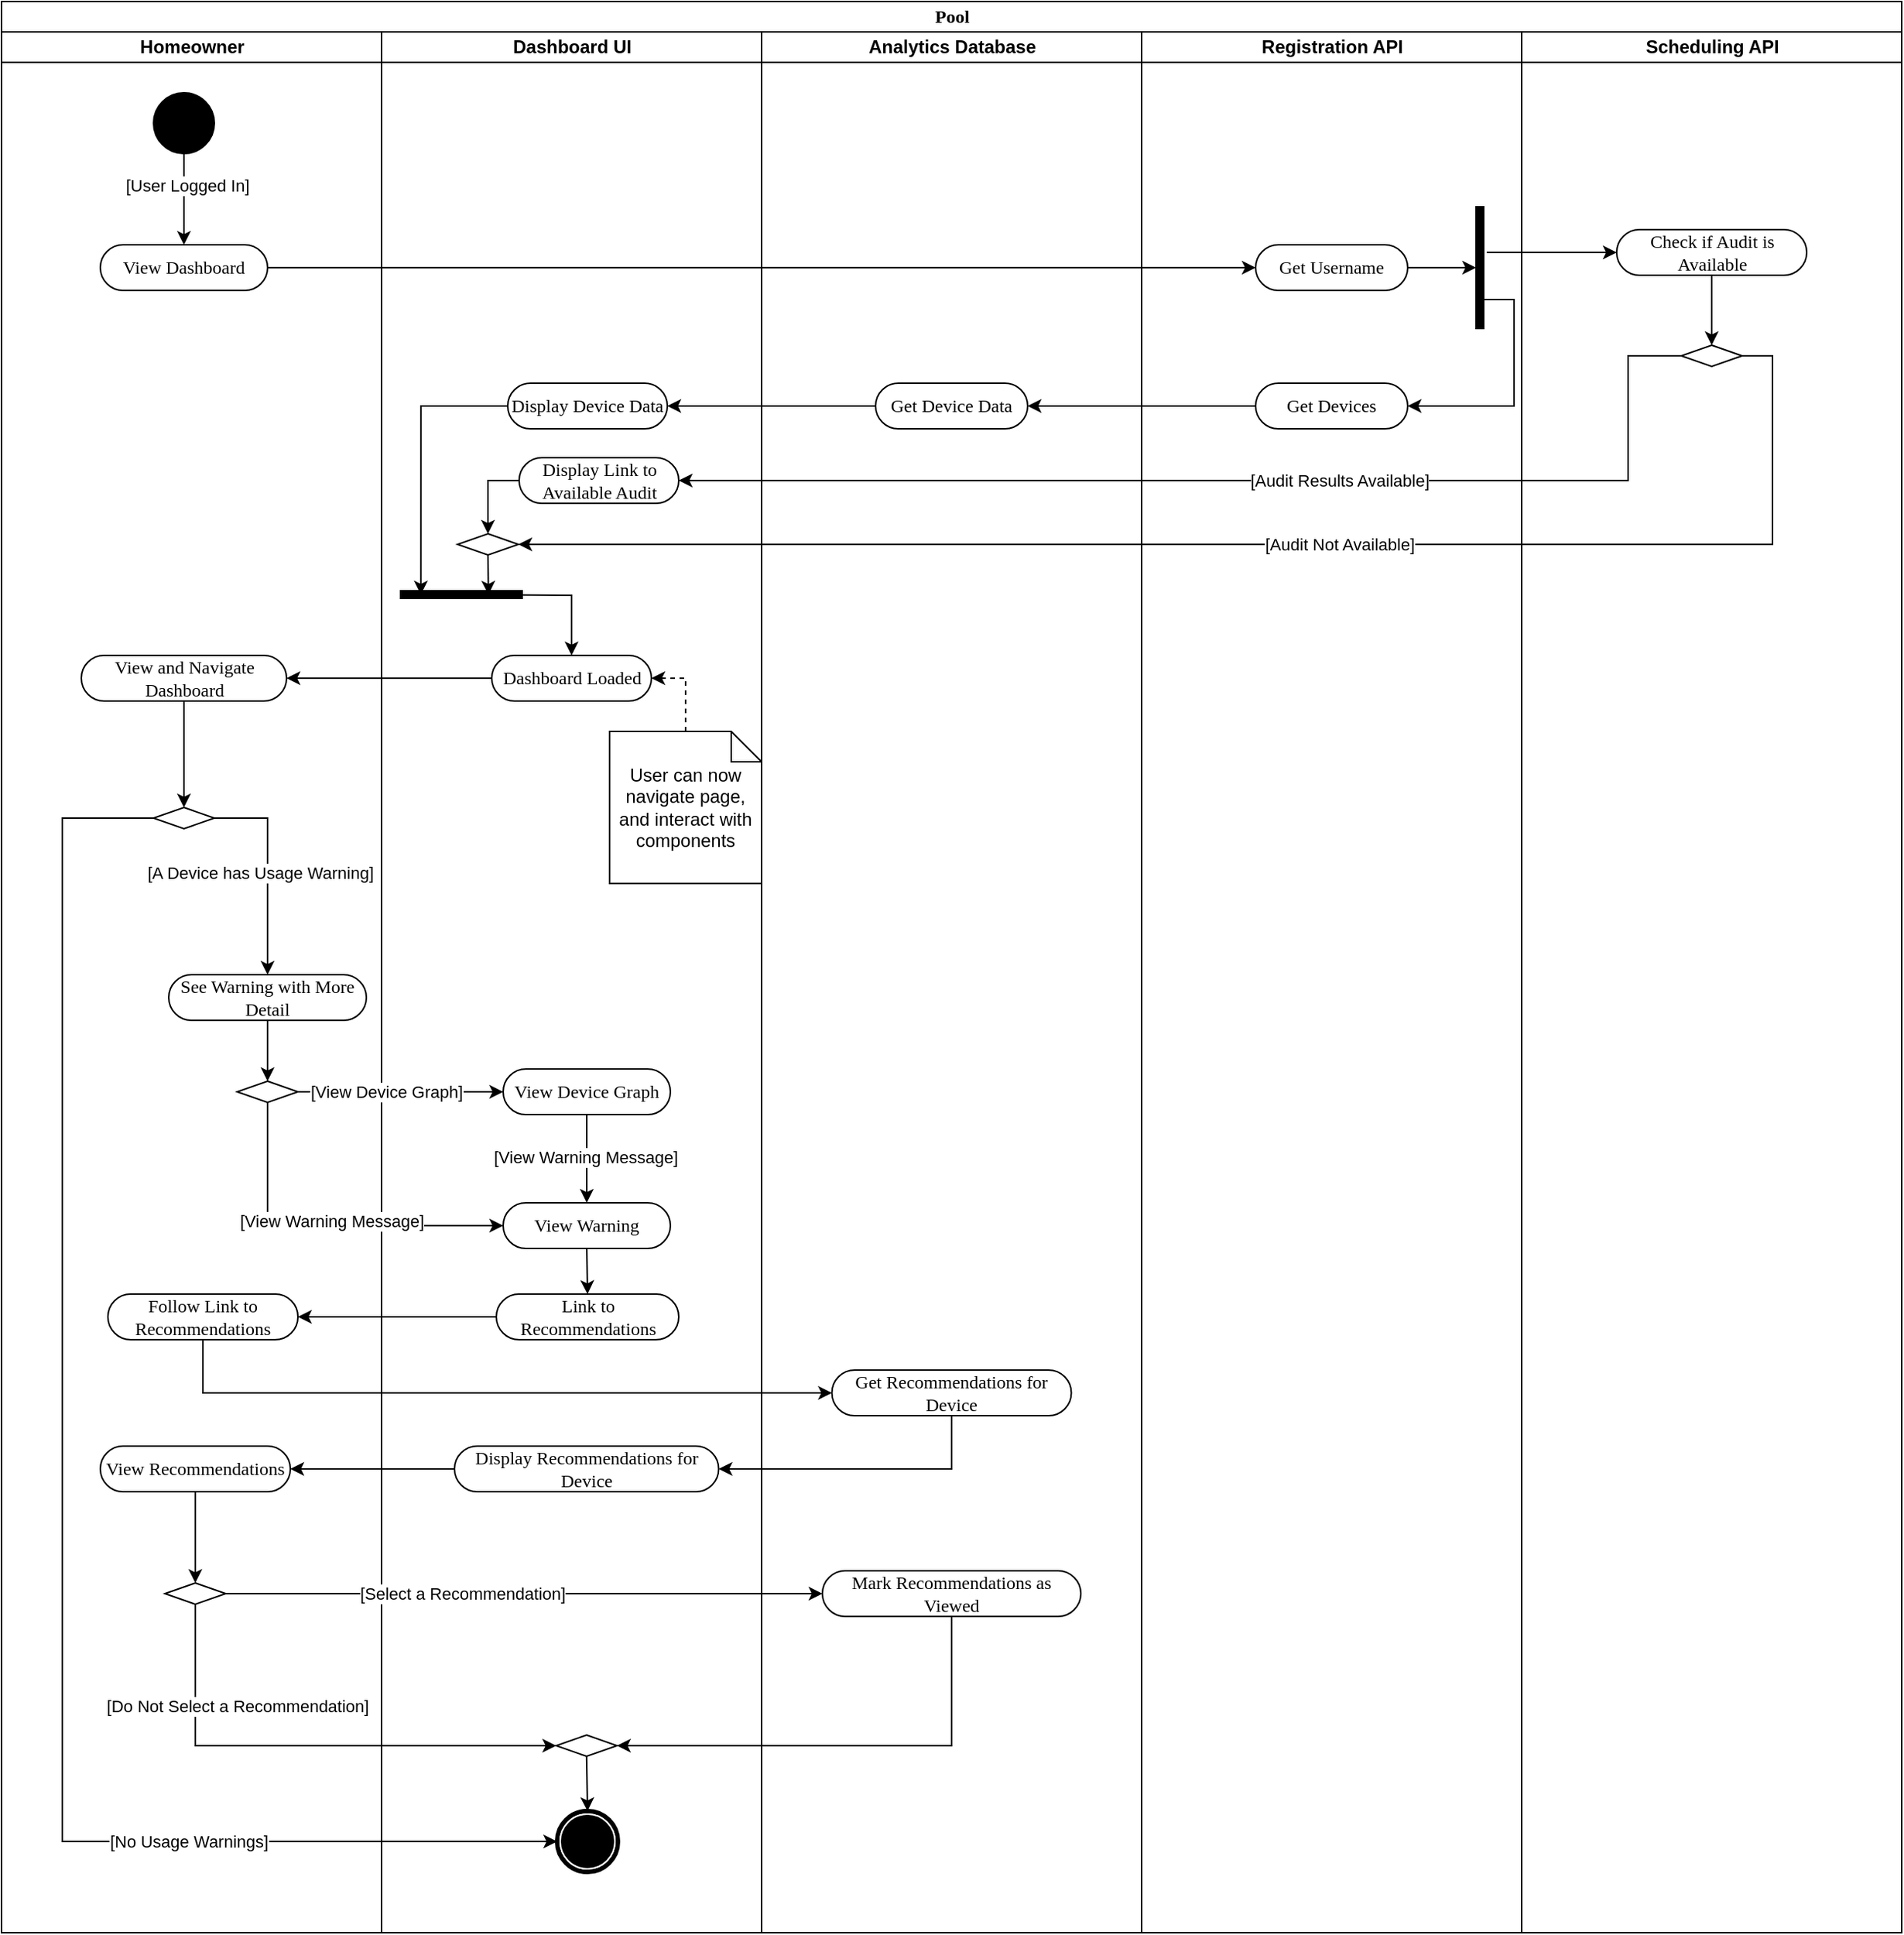 <mxfile version="22.0.8" type="github">
  <diagram name="Page-1" id="0783ab3e-0a74-02c8-0abd-f7b4e66b4bec">
    <mxGraphModel dx="1593" dy="820" grid="1" gridSize="10" guides="1" tooltips="1" connect="1" arrows="1" fold="1" page="1" pageScale="1" pageWidth="850" pageHeight="1100" background="none" math="0" shadow="0">
      <root>
        <mxCell id="0" />
        <mxCell id="1" parent="0" />
        <mxCell id="1c1d494c118603dd-1" value="Pool" style="swimlane;html=1;childLayout=stackLayout;startSize=20;rounded=0;shadow=0;comic=0;labelBackgroundColor=none;strokeWidth=1;fontFamily=Verdana;fontSize=12;align=center;" parent="1" vertex="1">
          <mxGeometry x="40" y="20" width="1250" height="1270" as="geometry" />
        </mxCell>
        <mxCell id="1c1d494c118603dd-2" value="Homeowner" style="swimlane;html=1;startSize=20;" parent="1c1d494c118603dd-1" vertex="1">
          <mxGeometry y="20" width="250" height="1250" as="geometry" />
        </mxCell>
        <mxCell id="aOfRyr6UJCpSdVYeR-or-36" style="edgeStyle=orthogonalEdgeStyle;rounded=0;orthogonalLoop=1;jettySize=auto;html=1;exitX=0.5;exitY=1;exitDx=0;exitDy=0;entryX=0.5;entryY=0;entryDx=0;entryDy=0;" edge="1" parent="1c1d494c118603dd-2" source="60571a20871a0731-4" target="aOfRyr6UJCpSdVYeR-or-33">
          <mxGeometry relative="1" as="geometry" />
        </mxCell>
        <mxCell id="aOfRyr6UJCpSdVYeR-or-38" value="[User Logged In]" style="edgeLabel;html=1;align=center;verticalAlign=middle;resizable=0;points=[];" vertex="1" connectable="0" parent="aOfRyr6UJCpSdVYeR-or-36">
          <mxGeometry x="-0.3" y="2" relative="1" as="geometry">
            <mxPoint as="offset" />
          </mxGeometry>
        </mxCell>
        <mxCell id="60571a20871a0731-4" value="" style="ellipse;whiteSpace=wrap;html=1;rounded=0;shadow=0;comic=0;labelBackgroundColor=none;strokeWidth=1;fillColor=#000000;fontFamily=Verdana;fontSize=12;align=center;" parent="1c1d494c118603dd-2" vertex="1">
          <mxGeometry x="100" y="40" width="40" height="40" as="geometry" />
        </mxCell>
        <mxCell id="aOfRyr6UJCpSdVYeR-or-33" value="View Dashboard" style="rounded=1;whiteSpace=wrap;html=1;shadow=0;comic=0;labelBackgroundColor=none;strokeWidth=1;fontFamily=Verdana;fontSize=12;align=center;arcSize=50;" vertex="1" parent="1c1d494c118603dd-2">
          <mxGeometry x="65" y="140" width="110" height="30" as="geometry" />
        </mxCell>
        <mxCell id="aOfRyr6UJCpSdVYeR-or-82" style="edgeStyle=orthogonalEdgeStyle;rounded=0;orthogonalLoop=1;jettySize=auto;html=1;exitX=0.5;exitY=1;exitDx=0;exitDy=0;entryX=0.5;entryY=0;entryDx=0;entryDy=0;" edge="1" parent="1c1d494c118603dd-2" source="aOfRyr6UJCpSdVYeR-or-72" target="aOfRyr6UJCpSdVYeR-or-81">
          <mxGeometry relative="1" as="geometry" />
        </mxCell>
        <mxCell id="aOfRyr6UJCpSdVYeR-or-72" value="View and Navigate Dashboard" style="rounded=1;whiteSpace=wrap;html=1;shadow=0;comic=0;labelBackgroundColor=none;strokeWidth=1;fontFamily=Verdana;fontSize=12;align=center;arcSize=50;" vertex="1" parent="1c1d494c118603dd-2">
          <mxGeometry x="52.5" y="410" width="135" height="30" as="geometry" />
        </mxCell>
        <mxCell id="aOfRyr6UJCpSdVYeR-or-92" style="edgeStyle=orthogonalEdgeStyle;rounded=0;orthogonalLoop=1;jettySize=auto;html=1;exitX=0.5;exitY=1;exitDx=0;exitDy=0;entryX=0.5;entryY=0;entryDx=0;entryDy=0;" edge="1" parent="1c1d494c118603dd-2" source="aOfRyr6UJCpSdVYeR-or-80" target="aOfRyr6UJCpSdVYeR-or-88">
          <mxGeometry relative="1" as="geometry" />
        </mxCell>
        <mxCell id="aOfRyr6UJCpSdVYeR-or-80" value="See Warning with More Detail" style="rounded=1;whiteSpace=wrap;html=1;shadow=0;comic=0;labelBackgroundColor=none;strokeWidth=1;fontFamily=Verdana;fontSize=12;align=center;arcSize=50;" vertex="1" parent="1c1d494c118603dd-2">
          <mxGeometry x="110" y="620" width="130" height="30" as="geometry" />
        </mxCell>
        <mxCell id="aOfRyr6UJCpSdVYeR-or-84" style="edgeStyle=orthogonalEdgeStyle;rounded=0;orthogonalLoop=1;jettySize=auto;html=1;exitX=1;exitY=0.5;exitDx=0;exitDy=0;entryX=0.5;entryY=0;entryDx=0;entryDy=0;" edge="1" parent="1c1d494c118603dd-2" source="aOfRyr6UJCpSdVYeR-or-81" target="aOfRyr6UJCpSdVYeR-or-80">
          <mxGeometry relative="1" as="geometry" />
        </mxCell>
        <mxCell id="aOfRyr6UJCpSdVYeR-or-85" value="[A Device has Usage Warning]" style="edgeLabel;html=1;align=center;verticalAlign=middle;resizable=0;points=[];" vertex="1" connectable="0" parent="aOfRyr6UJCpSdVYeR-or-84">
          <mxGeometry x="0.029" y="3" relative="1" as="geometry">
            <mxPoint x="-8" as="offset" />
          </mxGeometry>
        </mxCell>
        <mxCell id="aOfRyr6UJCpSdVYeR-or-81" value="" style="rhombus;whiteSpace=wrap;html=1;" vertex="1" parent="1c1d494c118603dd-2">
          <mxGeometry x="100" y="510" width="40" height="14" as="geometry" />
        </mxCell>
        <mxCell id="aOfRyr6UJCpSdVYeR-or-88" value="" style="rhombus;whiteSpace=wrap;html=1;" vertex="1" parent="1c1d494c118603dd-2">
          <mxGeometry x="155" y="690" width="40" height="14" as="geometry" />
        </mxCell>
        <mxCell id="aOfRyr6UJCpSdVYeR-or-103" value="Follow Link to Recommendations" style="rounded=1;whiteSpace=wrap;html=1;shadow=0;comic=0;labelBackgroundColor=none;strokeWidth=1;fontFamily=Verdana;fontSize=12;align=center;arcSize=50;" vertex="1" parent="1c1d494c118603dd-2">
          <mxGeometry x="70" y="830" width="125" height="30" as="geometry" />
        </mxCell>
        <mxCell id="aOfRyr6UJCpSdVYeR-or-167" style="edgeStyle=orthogonalEdgeStyle;rounded=0;orthogonalLoop=1;jettySize=auto;html=1;exitX=0.5;exitY=1;exitDx=0;exitDy=0;entryX=0.5;entryY=0;entryDx=0;entryDy=0;" edge="1" parent="1c1d494c118603dd-2" source="aOfRyr6UJCpSdVYeR-or-162" target="aOfRyr6UJCpSdVYeR-or-164">
          <mxGeometry relative="1" as="geometry" />
        </mxCell>
        <mxCell id="aOfRyr6UJCpSdVYeR-or-162" value="View Recommendations" style="rounded=1;whiteSpace=wrap;html=1;shadow=0;comic=0;labelBackgroundColor=none;strokeWidth=1;fontFamily=Verdana;fontSize=12;align=center;arcSize=50;" vertex="1" parent="1c1d494c118603dd-2">
          <mxGeometry x="65" y="930" width="125" height="30" as="geometry" />
        </mxCell>
        <mxCell id="aOfRyr6UJCpSdVYeR-or-164" value="" style="rhombus;whiteSpace=wrap;html=1;" vertex="1" parent="1c1d494c118603dd-2">
          <mxGeometry x="107.5" y="1020" width="40" height="14" as="geometry" />
        </mxCell>
        <mxCell id="1c1d494c118603dd-3" value="Dashboard UI" style="swimlane;html=1;startSize=20;" parent="1c1d494c118603dd-1" vertex="1">
          <mxGeometry x="250" y="20" width="250" height="1250" as="geometry" />
        </mxCell>
        <mxCell id="60571a20871a0731-5" value="" style="shape=mxgraph.bpmn.shape;html=1;verticalLabelPosition=bottom;labelBackgroundColor=#ffffff;verticalAlign=top;perimeter=ellipsePerimeter;outline=end;symbol=terminate;rounded=0;shadow=0;comic=0;strokeWidth=1;fontFamily=Verdana;fontSize=12;align=center;" parent="1c1d494c118603dd-3" vertex="1">
          <mxGeometry x="115.5" y="1170" width="40" height="40" as="geometry" />
        </mxCell>
        <mxCell id="aOfRyr6UJCpSdVYeR-or-42" value="Display Device Data" style="rounded=1;whiteSpace=wrap;html=1;shadow=0;comic=0;labelBackgroundColor=none;strokeWidth=1;fontFamily=Verdana;fontSize=12;align=center;arcSize=50;" vertex="1" parent="1c1d494c118603dd-3">
          <mxGeometry x="83" y="231" width="105" height="30" as="geometry" />
        </mxCell>
        <mxCell id="aOfRyr6UJCpSdVYeR-or-178" style="edgeStyle=orthogonalEdgeStyle;rounded=0;orthogonalLoop=1;jettySize=auto;html=1;exitX=0;exitY=0.5;exitDx=0;exitDy=0;entryX=0.5;entryY=0;entryDx=0;entryDy=0;" edge="1" parent="1c1d494c118603dd-3" source="aOfRyr6UJCpSdVYeR-or-55" target="aOfRyr6UJCpSdVYeR-or-177">
          <mxGeometry relative="1" as="geometry" />
        </mxCell>
        <mxCell id="aOfRyr6UJCpSdVYeR-or-55" value="Display Link to Available Audit" style="rounded=1;whiteSpace=wrap;html=1;shadow=0;comic=0;labelBackgroundColor=none;strokeWidth=1;fontFamily=Verdana;fontSize=12;align=center;arcSize=50;" vertex="1" parent="1c1d494c118603dd-3">
          <mxGeometry x="90.5" y="280" width="105" height="30" as="geometry" />
        </mxCell>
        <mxCell id="aOfRyr6UJCpSdVYeR-or-60" value="" style="html=1;points=[];perimeter=orthogonalPerimeter;fillColor=strokeColor;rotation=90;" vertex="1" parent="1c1d494c118603dd-3">
          <mxGeometry x="50" y="330" width="5" height="80" as="geometry" />
        </mxCell>
        <mxCell id="aOfRyr6UJCpSdVYeR-or-66" style="edgeStyle=orthogonalEdgeStyle;rounded=0;orthogonalLoop=1;jettySize=auto;html=1;exitX=0.5;exitY=0;exitDx=0;exitDy=0;entryX=0.5;entryY=0;entryDx=0;entryDy=0;" edge="1" parent="1c1d494c118603dd-3" target="aOfRyr6UJCpSdVYeR-or-65">
          <mxGeometry relative="1" as="geometry">
            <mxPoint x="50" y="370" as="sourcePoint" />
          </mxGeometry>
        </mxCell>
        <mxCell id="aOfRyr6UJCpSdVYeR-or-65" value="Dashboard Loaded" style="rounded=1;whiteSpace=wrap;html=1;shadow=0;comic=0;labelBackgroundColor=none;strokeWidth=1;fontFamily=Verdana;fontSize=12;align=center;arcSize=50;" vertex="1" parent="1c1d494c118603dd-3">
          <mxGeometry x="72.5" y="410" width="105" height="30" as="geometry" />
        </mxCell>
        <mxCell id="aOfRyr6UJCpSdVYeR-or-78" style="edgeStyle=orthogonalEdgeStyle;rounded=0;orthogonalLoop=1;jettySize=auto;html=1;exitX=0.5;exitY=0;exitDx=0;exitDy=0;exitPerimeter=0;entryX=1;entryY=0.5;entryDx=0;entryDy=0;dashed=1;" edge="1" parent="1c1d494c118603dd-3" source="aOfRyr6UJCpSdVYeR-or-76" target="aOfRyr6UJCpSdVYeR-or-65">
          <mxGeometry relative="1" as="geometry" />
        </mxCell>
        <mxCell id="aOfRyr6UJCpSdVYeR-or-76" value="User can now navigate page, and interact with components" style="shape=note;size=20;whiteSpace=wrap;html=1;" vertex="1" parent="1c1d494c118603dd-3">
          <mxGeometry x="150" y="460" width="100" height="100" as="geometry" />
        </mxCell>
        <mxCell id="aOfRyr6UJCpSdVYeR-or-100" style="edgeStyle=orthogonalEdgeStyle;rounded=0;orthogonalLoop=1;jettySize=auto;html=1;exitX=0.5;exitY=1;exitDx=0;exitDy=0;entryX=0.5;entryY=0;entryDx=0;entryDy=0;" edge="1" parent="1c1d494c118603dd-3" source="aOfRyr6UJCpSdVYeR-or-94" target="aOfRyr6UJCpSdVYeR-or-98">
          <mxGeometry relative="1" as="geometry" />
        </mxCell>
        <mxCell id="aOfRyr6UJCpSdVYeR-or-101" value="[View Warning Message]" style="edgeLabel;html=1;align=center;verticalAlign=middle;resizable=0;points=[];" vertex="1" connectable="0" parent="aOfRyr6UJCpSdVYeR-or-100">
          <mxGeometry x="-0.035" y="-1" relative="1" as="geometry">
            <mxPoint as="offset" />
          </mxGeometry>
        </mxCell>
        <mxCell id="aOfRyr6UJCpSdVYeR-or-94" value="View Device Graph" style="rounded=1;whiteSpace=wrap;html=1;shadow=0;comic=0;labelBackgroundColor=none;strokeWidth=1;fontFamily=Verdana;fontSize=12;align=center;arcSize=50;" vertex="1" parent="1c1d494c118603dd-3">
          <mxGeometry x="80" y="682" width="110" height="30" as="geometry" />
        </mxCell>
        <mxCell id="aOfRyr6UJCpSdVYeR-or-104" style="edgeStyle=orthogonalEdgeStyle;rounded=0;orthogonalLoop=1;jettySize=auto;html=1;exitX=0.5;exitY=1;exitDx=0;exitDy=0;entryX=0.5;entryY=0;entryDx=0;entryDy=0;" edge="1" parent="1c1d494c118603dd-3" source="aOfRyr6UJCpSdVYeR-or-98" target="aOfRyr6UJCpSdVYeR-or-102">
          <mxGeometry relative="1" as="geometry" />
        </mxCell>
        <mxCell id="aOfRyr6UJCpSdVYeR-or-98" value="View Warning" style="rounded=1;whiteSpace=wrap;html=1;shadow=0;comic=0;labelBackgroundColor=none;strokeWidth=1;fontFamily=Verdana;fontSize=12;align=center;arcSize=50;" vertex="1" parent="1c1d494c118603dd-3">
          <mxGeometry x="80" y="770" width="110" height="30" as="geometry" />
        </mxCell>
        <mxCell id="aOfRyr6UJCpSdVYeR-or-102" value="Link to Recommendations" style="rounded=1;whiteSpace=wrap;html=1;shadow=0;comic=0;labelBackgroundColor=none;strokeWidth=1;fontFamily=Verdana;fontSize=12;align=center;arcSize=50;" vertex="1" parent="1c1d494c118603dd-3">
          <mxGeometry x="75.5" y="830" width="120" height="30" as="geometry" />
        </mxCell>
        <mxCell id="aOfRyr6UJCpSdVYeR-or-160" value="Display Recommendations for Device" style="rounded=1;whiteSpace=wrap;html=1;shadow=0;comic=0;labelBackgroundColor=none;strokeWidth=1;fontFamily=Verdana;fontSize=12;align=center;arcSize=50;" vertex="1" parent="1c1d494c118603dd-3">
          <mxGeometry x="48" y="930" width="173.75" height="30" as="geometry" />
        </mxCell>
        <mxCell id="aOfRyr6UJCpSdVYeR-or-171" style="edgeStyle=orthogonalEdgeStyle;rounded=0;orthogonalLoop=1;jettySize=auto;html=1;exitX=0.5;exitY=1;exitDx=0;exitDy=0;entryX=0.5;entryY=0;entryDx=0;entryDy=0;" edge="1" parent="1c1d494c118603dd-3" source="aOfRyr6UJCpSdVYeR-or-170" target="60571a20871a0731-5">
          <mxGeometry relative="1" as="geometry" />
        </mxCell>
        <mxCell id="aOfRyr6UJCpSdVYeR-or-170" value="" style="rhombus;whiteSpace=wrap;html=1;" vertex="1" parent="1c1d494c118603dd-3">
          <mxGeometry x="114.88" y="1120" width="40" height="14" as="geometry" />
        </mxCell>
        <mxCell id="aOfRyr6UJCpSdVYeR-or-179" style="edgeStyle=orthogonalEdgeStyle;rounded=0;orthogonalLoop=1;jettySize=auto;html=1;exitX=0.5;exitY=1;exitDx=0;exitDy=0;" edge="1" parent="1c1d494c118603dd-3" source="aOfRyr6UJCpSdVYeR-or-177">
          <mxGeometry relative="1" as="geometry">
            <mxPoint x="70.333" y="370" as="targetPoint" />
          </mxGeometry>
        </mxCell>
        <mxCell id="aOfRyr6UJCpSdVYeR-or-177" value="" style="rhombus;whiteSpace=wrap;html=1;" vertex="1" parent="1c1d494c118603dd-3">
          <mxGeometry x="50" y="330" width="40" height="14" as="geometry" />
        </mxCell>
        <mxCell id="aOfRyr6UJCpSdVYeR-or-180" style="edgeStyle=orthogonalEdgeStyle;rounded=0;orthogonalLoop=1;jettySize=auto;html=1;exitX=0;exitY=0.5;exitDx=0;exitDy=0;entryX=0.5;entryY=0.833;entryDx=0;entryDy=0;entryPerimeter=0;" edge="1" parent="1c1d494c118603dd-3" source="aOfRyr6UJCpSdVYeR-or-42" target="aOfRyr6UJCpSdVYeR-or-60">
          <mxGeometry relative="1" as="geometry" />
        </mxCell>
        <mxCell id="1c1d494c118603dd-4" value="Analytics Database" style="swimlane;html=1;startSize=20;" parent="1c1d494c118603dd-1" vertex="1">
          <mxGeometry x="500" y="20" width="250" height="1250" as="geometry" />
        </mxCell>
        <mxCell id="aOfRyr6UJCpSdVYeR-or-41" value="Get Device Data" style="rounded=1;whiteSpace=wrap;html=1;shadow=0;comic=0;labelBackgroundColor=none;strokeWidth=1;fontFamily=Verdana;fontSize=12;align=center;arcSize=50;" vertex="1" parent="1c1d494c118603dd-4">
          <mxGeometry x="75" y="231" width="100" height="30" as="geometry" />
        </mxCell>
        <mxCell id="aOfRyr6UJCpSdVYeR-or-157" value="Get Recommendations for Device" style="rounded=1;whiteSpace=wrap;html=1;shadow=0;comic=0;labelBackgroundColor=none;strokeWidth=1;fontFamily=Verdana;fontSize=12;align=center;arcSize=50;" vertex="1" parent="1c1d494c118603dd-4">
          <mxGeometry x="46.25" y="880" width="157.5" height="30" as="geometry" />
        </mxCell>
        <mxCell id="aOfRyr6UJCpSdVYeR-or-168" value="Mark Recommendations as Viewed" style="rounded=1;whiteSpace=wrap;html=1;shadow=0;comic=0;labelBackgroundColor=none;strokeWidth=1;fontFamily=Verdana;fontSize=12;align=center;arcSize=50;" vertex="1" parent="1c1d494c118603dd-4">
          <mxGeometry x="40" y="1012" width="170" height="30" as="geometry" />
        </mxCell>
        <mxCell id="aOfRyr6UJCpSdVYeR-or-1" value="Registration API" style="swimlane;html=1;startSize=20;" vertex="1" parent="1c1d494c118603dd-1">
          <mxGeometry x="750" y="20" width="250" height="1250" as="geometry" />
        </mxCell>
        <mxCell id="aOfRyr6UJCpSdVYeR-or-46" style="edgeStyle=orthogonalEdgeStyle;rounded=0;orthogonalLoop=1;jettySize=auto;html=1;exitX=1;exitY=0.5;exitDx=0;exitDy=0;" edge="1" parent="aOfRyr6UJCpSdVYeR-or-1" source="aOfRyr6UJCpSdVYeR-or-34">
          <mxGeometry relative="1" as="geometry">
            <mxPoint x="220" y="155" as="targetPoint" />
          </mxGeometry>
        </mxCell>
        <mxCell id="aOfRyr6UJCpSdVYeR-or-34" value="Get Username" style="rounded=1;whiteSpace=wrap;html=1;shadow=0;comic=0;labelBackgroundColor=none;strokeWidth=1;fontFamily=Verdana;fontSize=12;align=center;arcSize=50;" vertex="1" parent="aOfRyr6UJCpSdVYeR-or-1">
          <mxGeometry x="75" y="140" width="100" height="30" as="geometry" />
        </mxCell>
        <mxCell id="aOfRyr6UJCpSdVYeR-or-40" value="Get Devices" style="rounded=1;whiteSpace=wrap;html=1;shadow=0;comic=0;labelBackgroundColor=none;strokeWidth=1;fontFamily=Verdana;fontSize=12;align=center;arcSize=50;" vertex="1" parent="aOfRyr6UJCpSdVYeR-or-1">
          <mxGeometry x="75" y="231" width="100" height="30" as="geometry" />
        </mxCell>
        <mxCell id="aOfRyr6UJCpSdVYeR-or-45" value="" style="html=1;points=[];perimeter=orthogonalPerimeter;fillColor=strokeColor;rotation=-180;" vertex="1" parent="aOfRyr6UJCpSdVYeR-or-1">
          <mxGeometry x="220" y="115" width="5" height="80" as="geometry" />
        </mxCell>
        <mxCell id="aOfRyr6UJCpSdVYeR-or-47" style="edgeStyle=orthogonalEdgeStyle;rounded=0;orthogonalLoop=1;jettySize=auto;html=1;exitX=0;exitY=0.238;exitDx=0;exitDy=0;entryX=1;entryY=0.5;entryDx=0;entryDy=0;exitPerimeter=0;" edge="1" parent="aOfRyr6UJCpSdVYeR-or-1" source="aOfRyr6UJCpSdVYeR-or-45" target="aOfRyr6UJCpSdVYeR-or-40">
          <mxGeometry relative="1" as="geometry" />
        </mxCell>
        <mxCell id="aOfRyr6UJCpSdVYeR-or-37" style="edgeStyle=orthogonalEdgeStyle;rounded=0;orthogonalLoop=1;jettySize=auto;html=1;exitX=1;exitY=0.5;exitDx=0;exitDy=0;entryX=0;entryY=0.5;entryDx=0;entryDy=0;" edge="1" parent="1c1d494c118603dd-1" source="aOfRyr6UJCpSdVYeR-or-33" target="aOfRyr6UJCpSdVYeR-or-34">
          <mxGeometry relative="1" as="geometry">
            <mxPoint x="820" y="175" as="targetPoint" />
          </mxGeometry>
        </mxCell>
        <mxCell id="aOfRyr6UJCpSdVYeR-or-43" style="edgeStyle=orthogonalEdgeStyle;rounded=0;orthogonalLoop=1;jettySize=auto;html=1;exitX=0;exitY=0.5;exitDx=0;exitDy=0;entryX=1;entryY=0.5;entryDx=0;entryDy=0;" edge="1" parent="1c1d494c118603dd-1" source="aOfRyr6UJCpSdVYeR-or-40" target="aOfRyr6UJCpSdVYeR-or-41">
          <mxGeometry relative="1" as="geometry" />
        </mxCell>
        <mxCell id="aOfRyr6UJCpSdVYeR-or-44" style="edgeStyle=orthogonalEdgeStyle;rounded=0;orthogonalLoop=1;jettySize=auto;html=1;exitX=0;exitY=0.5;exitDx=0;exitDy=0;entryX=1;entryY=0.5;entryDx=0;entryDy=0;" edge="1" parent="1c1d494c118603dd-1" source="aOfRyr6UJCpSdVYeR-or-41" target="aOfRyr6UJCpSdVYeR-or-42">
          <mxGeometry relative="1" as="geometry" />
        </mxCell>
        <mxCell id="aOfRyr6UJCpSdVYeR-or-74" style="edgeStyle=orthogonalEdgeStyle;rounded=0;orthogonalLoop=1;jettySize=auto;html=1;exitX=0;exitY=0.5;exitDx=0;exitDy=0;entryX=1;entryY=0.5;entryDx=0;entryDy=0;" edge="1" parent="1c1d494c118603dd-1" source="aOfRyr6UJCpSdVYeR-or-65" target="aOfRyr6UJCpSdVYeR-or-72">
          <mxGeometry relative="1" as="geometry" />
        </mxCell>
        <mxCell id="aOfRyr6UJCpSdVYeR-or-86" style="edgeStyle=orthogonalEdgeStyle;rounded=0;orthogonalLoop=1;jettySize=auto;html=1;exitX=0;exitY=0.5;exitDx=0;exitDy=0;entryX=0;entryY=0.5;entryDx=0;entryDy=0;" edge="1" parent="1c1d494c118603dd-1" source="aOfRyr6UJCpSdVYeR-or-81" target="60571a20871a0731-5">
          <mxGeometry relative="1" as="geometry">
            <Array as="points">
              <mxPoint x="40" y="537" />
              <mxPoint x="40" y="1210" />
            </Array>
          </mxGeometry>
        </mxCell>
        <mxCell id="aOfRyr6UJCpSdVYeR-or-158" value="[No Usage Warnings]" style="edgeLabel;html=1;align=center;verticalAlign=middle;resizable=0;points=[];" vertex="1" connectable="0" parent="aOfRyr6UJCpSdVYeR-or-86">
          <mxGeometry x="0.541" relative="1" as="geometry">
            <mxPoint as="offset" />
          </mxGeometry>
        </mxCell>
        <mxCell id="aOfRyr6UJCpSdVYeR-or-93" style="edgeStyle=orthogonalEdgeStyle;rounded=0;orthogonalLoop=1;jettySize=auto;html=1;exitX=1;exitY=0.5;exitDx=0;exitDy=0;entryX=0;entryY=0.5;entryDx=0;entryDy=0;" edge="1" parent="1c1d494c118603dd-1" source="aOfRyr6UJCpSdVYeR-or-88" target="aOfRyr6UJCpSdVYeR-or-94">
          <mxGeometry relative="1" as="geometry">
            <mxPoint x="330" y="717" as="targetPoint" />
          </mxGeometry>
        </mxCell>
        <mxCell id="aOfRyr6UJCpSdVYeR-or-95" value="[View Device Graph]" style="edgeLabel;html=1;align=center;verticalAlign=middle;resizable=0;points=[];" vertex="1" connectable="0" parent="aOfRyr6UJCpSdVYeR-or-93">
          <mxGeometry x="-0.392" y="-2" relative="1" as="geometry">
            <mxPoint x="17" y="-2" as="offset" />
          </mxGeometry>
        </mxCell>
        <mxCell id="aOfRyr6UJCpSdVYeR-or-97" style="edgeStyle=orthogonalEdgeStyle;rounded=0;orthogonalLoop=1;jettySize=auto;html=1;exitX=0.5;exitY=1;exitDx=0;exitDy=0;entryX=0;entryY=0.5;entryDx=0;entryDy=0;" edge="1" parent="1c1d494c118603dd-1" source="aOfRyr6UJCpSdVYeR-or-88" target="aOfRyr6UJCpSdVYeR-or-98">
          <mxGeometry relative="1" as="geometry">
            <mxPoint x="174.778" y="800" as="targetPoint" />
          </mxGeometry>
        </mxCell>
        <mxCell id="aOfRyr6UJCpSdVYeR-or-99" value="[View Warning Message]" style="edgeLabel;html=1;align=center;verticalAlign=middle;resizable=0;points=[];" vertex="1" connectable="0" parent="aOfRyr6UJCpSdVYeR-or-97">
          <mxGeometry x="0.04" y="3" relative="1" as="geometry">
            <mxPoint as="offset" />
          </mxGeometry>
        </mxCell>
        <mxCell id="aOfRyr6UJCpSdVYeR-or-105" style="edgeStyle=orthogonalEdgeStyle;rounded=0;orthogonalLoop=1;jettySize=auto;html=1;exitX=0;exitY=0.5;exitDx=0;exitDy=0;entryX=1;entryY=0.5;entryDx=0;entryDy=0;" edge="1" parent="1c1d494c118603dd-1" source="aOfRyr6UJCpSdVYeR-or-102" target="aOfRyr6UJCpSdVYeR-or-103">
          <mxGeometry relative="1" as="geometry" />
        </mxCell>
        <mxCell id="aOfRyr6UJCpSdVYeR-or-159" style="edgeStyle=orthogonalEdgeStyle;rounded=0;orthogonalLoop=1;jettySize=auto;html=1;exitX=0.5;exitY=1;exitDx=0;exitDy=0;entryX=0;entryY=0.5;entryDx=0;entryDy=0;" edge="1" parent="1c1d494c118603dd-1" source="aOfRyr6UJCpSdVYeR-or-103" target="aOfRyr6UJCpSdVYeR-or-157">
          <mxGeometry relative="1" as="geometry" />
        </mxCell>
        <mxCell id="aOfRyr6UJCpSdVYeR-or-161" style="edgeStyle=orthogonalEdgeStyle;rounded=0;orthogonalLoop=1;jettySize=auto;html=1;exitX=0.5;exitY=1;exitDx=0;exitDy=0;entryX=1;entryY=0.5;entryDx=0;entryDy=0;" edge="1" parent="1c1d494c118603dd-1" source="aOfRyr6UJCpSdVYeR-or-157" target="aOfRyr6UJCpSdVYeR-or-160">
          <mxGeometry relative="1" as="geometry" />
        </mxCell>
        <mxCell id="aOfRyr6UJCpSdVYeR-or-163" style="edgeStyle=orthogonalEdgeStyle;rounded=0;orthogonalLoop=1;jettySize=auto;html=1;exitX=0;exitY=0.5;exitDx=0;exitDy=0;entryX=1;entryY=0.5;entryDx=0;entryDy=0;" edge="1" parent="1c1d494c118603dd-1" source="aOfRyr6UJCpSdVYeR-or-160" target="aOfRyr6UJCpSdVYeR-or-162">
          <mxGeometry relative="1" as="geometry" />
        </mxCell>
        <mxCell id="aOfRyr6UJCpSdVYeR-or-172" style="edgeStyle=orthogonalEdgeStyle;rounded=0;orthogonalLoop=1;jettySize=auto;html=1;exitX=0.5;exitY=1;exitDx=0;exitDy=0;entryX=1;entryY=0.5;entryDx=0;entryDy=0;" edge="1" parent="1c1d494c118603dd-1" source="aOfRyr6UJCpSdVYeR-or-168" target="aOfRyr6UJCpSdVYeR-or-170">
          <mxGeometry relative="1" as="geometry" />
        </mxCell>
        <mxCell id="aOfRyr6UJCpSdVYeR-or-173" style="edgeStyle=orthogonalEdgeStyle;rounded=0;orthogonalLoop=1;jettySize=auto;html=1;exitX=0.5;exitY=1;exitDx=0;exitDy=0;entryX=0;entryY=0.5;entryDx=0;entryDy=0;" edge="1" parent="1c1d494c118603dd-1" source="aOfRyr6UJCpSdVYeR-or-164" target="aOfRyr6UJCpSdVYeR-or-170">
          <mxGeometry relative="1" as="geometry" />
        </mxCell>
        <mxCell id="aOfRyr6UJCpSdVYeR-or-176" value="[Do Not Select a Recommendation]" style="edgeLabel;html=1;align=center;verticalAlign=middle;resizable=0;points=[];" vertex="1" connectable="0" parent="aOfRyr6UJCpSdVYeR-or-173">
          <mxGeometry x="-0.681" y="-2" relative="1" as="geometry">
            <mxPoint x="29" y="14" as="offset" />
          </mxGeometry>
        </mxCell>
        <mxCell id="aOfRyr6UJCpSdVYeR-or-174" style="edgeStyle=orthogonalEdgeStyle;rounded=0;orthogonalLoop=1;jettySize=auto;html=1;exitX=1;exitY=0.5;exitDx=0;exitDy=0;entryX=0;entryY=0.5;entryDx=0;entryDy=0;" edge="1" parent="1c1d494c118603dd-1" source="aOfRyr6UJCpSdVYeR-or-164" target="aOfRyr6UJCpSdVYeR-or-168">
          <mxGeometry relative="1" as="geometry" />
        </mxCell>
        <mxCell id="aOfRyr6UJCpSdVYeR-or-175" value="[Select a Recommendation]" style="edgeLabel;html=1;align=center;verticalAlign=middle;resizable=0;points=[];" vertex="1" connectable="0" parent="aOfRyr6UJCpSdVYeR-or-174">
          <mxGeometry x="-0.204" relative="1" as="geometry">
            <mxPoint x="-1" as="offset" />
          </mxGeometry>
        </mxCell>
        <mxCell id="aOfRyr6UJCpSdVYeR-or-30" value="Scheduling API" style="swimlane;html=1;startSize=20;" vertex="1" parent="1">
          <mxGeometry x="1040" y="40" width="250" height="1250" as="geometry" />
        </mxCell>
        <mxCell id="aOfRyr6UJCpSdVYeR-or-52" style="edgeStyle=orthogonalEdgeStyle;rounded=0;orthogonalLoop=1;jettySize=auto;html=1;exitX=0.5;exitY=1;exitDx=0;exitDy=0;entryX=0.5;entryY=0;entryDx=0;entryDy=0;" edge="1" parent="aOfRyr6UJCpSdVYeR-or-30" source="aOfRyr6UJCpSdVYeR-or-48" target="aOfRyr6UJCpSdVYeR-or-51">
          <mxGeometry relative="1" as="geometry" />
        </mxCell>
        <mxCell id="aOfRyr6UJCpSdVYeR-or-48" value="Check if Audit is Available" style="rounded=1;whiteSpace=wrap;html=1;shadow=0;comic=0;labelBackgroundColor=none;strokeWidth=1;fontFamily=Verdana;fontSize=12;align=center;arcSize=50;" vertex="1" parent="aOfRyr6UJCpSdVYeR-or-30">
          <mxGeometry x="62.5" y="130" width="125" height="30" as="geometry" />
        </mxCell>
        <mxCell id="aOfRyr6UJCpSdVYeR-or-51" value="" style="rhombus;whiteSpace=wrap;html=1;" vertex="1" parent="aOfRyr6UJCpSdVYeR-or-30">
          <mxGeometry x="105" y="206" width="40" height="14" as="geometry" />
        </mxCell>
        <mxCell id="aOfRyr6UJCpSdVYeR-or-49" style="edgeStyle=orthogonalEdgeStyle;rounded=0;orthogonalLoop=1;jettySize=auto;html=1;exitX=-0.4;exitY=0.625;exitDx=0;exitDy=0;entryX=0;entryY=0.5;entryDx=0;entryDy=0;exitPerimeter=0;" edge="1" parent="1" source="aOfRyr6UJCpSdVYeR-or-45" target="aOfRyr6UJCpSdVYeR-or-48">
          <mxGeometry relative="1" as="geometry" />
        </mxCell>
        <mxCell id="aOfRyr6UJCpSdVYeR-or-181" style="edgeStyle=orthogonalEdgeStyle;rounded=0;orthogonalLoop=1;jettySize=auto;html=1;exitX=1;exitY=0.5;exitDx=0;exitDy=0;entryX=1;entryY=0.5;entryDx=0;entryDy=0;" edge="1" parent="1" source="aOfRyr6UJCpSdVYeR-or-51" target="aOfRyr6UJCpSdVYeR-or-177">
          <mxGeometry relative="1" as="geometry" />
        </mxCell>
        <mxCell id="aOfRyr6UJCpSdVYeR-or-182" value="[Audit Not Available]" style="edgeLabel;html=1;align=center;verticalAlign=middle;resizable=0;points=[];" vertex="1" connectable="0" parent="aOfRyr6UJCpSdVYeR-or-181">
          <mxGeometry x="0.11" y="2" relative="1" as="geometry">
            <mxPoint x="109" y="-2" as="offset" />
          </mxGeometry>
        </mxCell>
        <mxCell id="aOfRyr6UJCpSdVYeR-or-183" style="edgeStyle=orthogonalEdgeStyle;rounded=0;orthogonalLoop=1;jettySize=auto;html=1;exitX=0;exitY=0.5;exitDx=0;exitDy=0;entryX=1;entryY=0.5;entryDx=0;entryDy=0;" edge="1" parent="1" source="aOfRyr6UJCpSdVYeR-or-51" target="aOfRyr6UJCpSdVYeR-or-55">
          <mxGeometry relative="1" as="geometry">
            <Array as="points">
              <mxPoint x="1110" y="253" />
              <mxPoint x="1110" y="335" />
            </Array>
          </mxGeometry>
        </mxCell>
        <mxCell id="aOfRyr6UJCpSdVYeR-or-184" value="[Audit Results Available]" style="edgeLabel;html=1;align=center;verticalAlign=middle;resizable=0;points=[];" vertex="1" connectable="0" parent="aOfRyr6UJCpSdVYeR-or-183">
          <mxGeometry x="-0.044" y="4" relative="1" as="geometry">
            <mxPoint x="47" y="-4" as="offset" />
          </mxGeometry>
        </mxCell>
      </root>
    </mxGraphModel>
  </diagram>
</mxfile>
